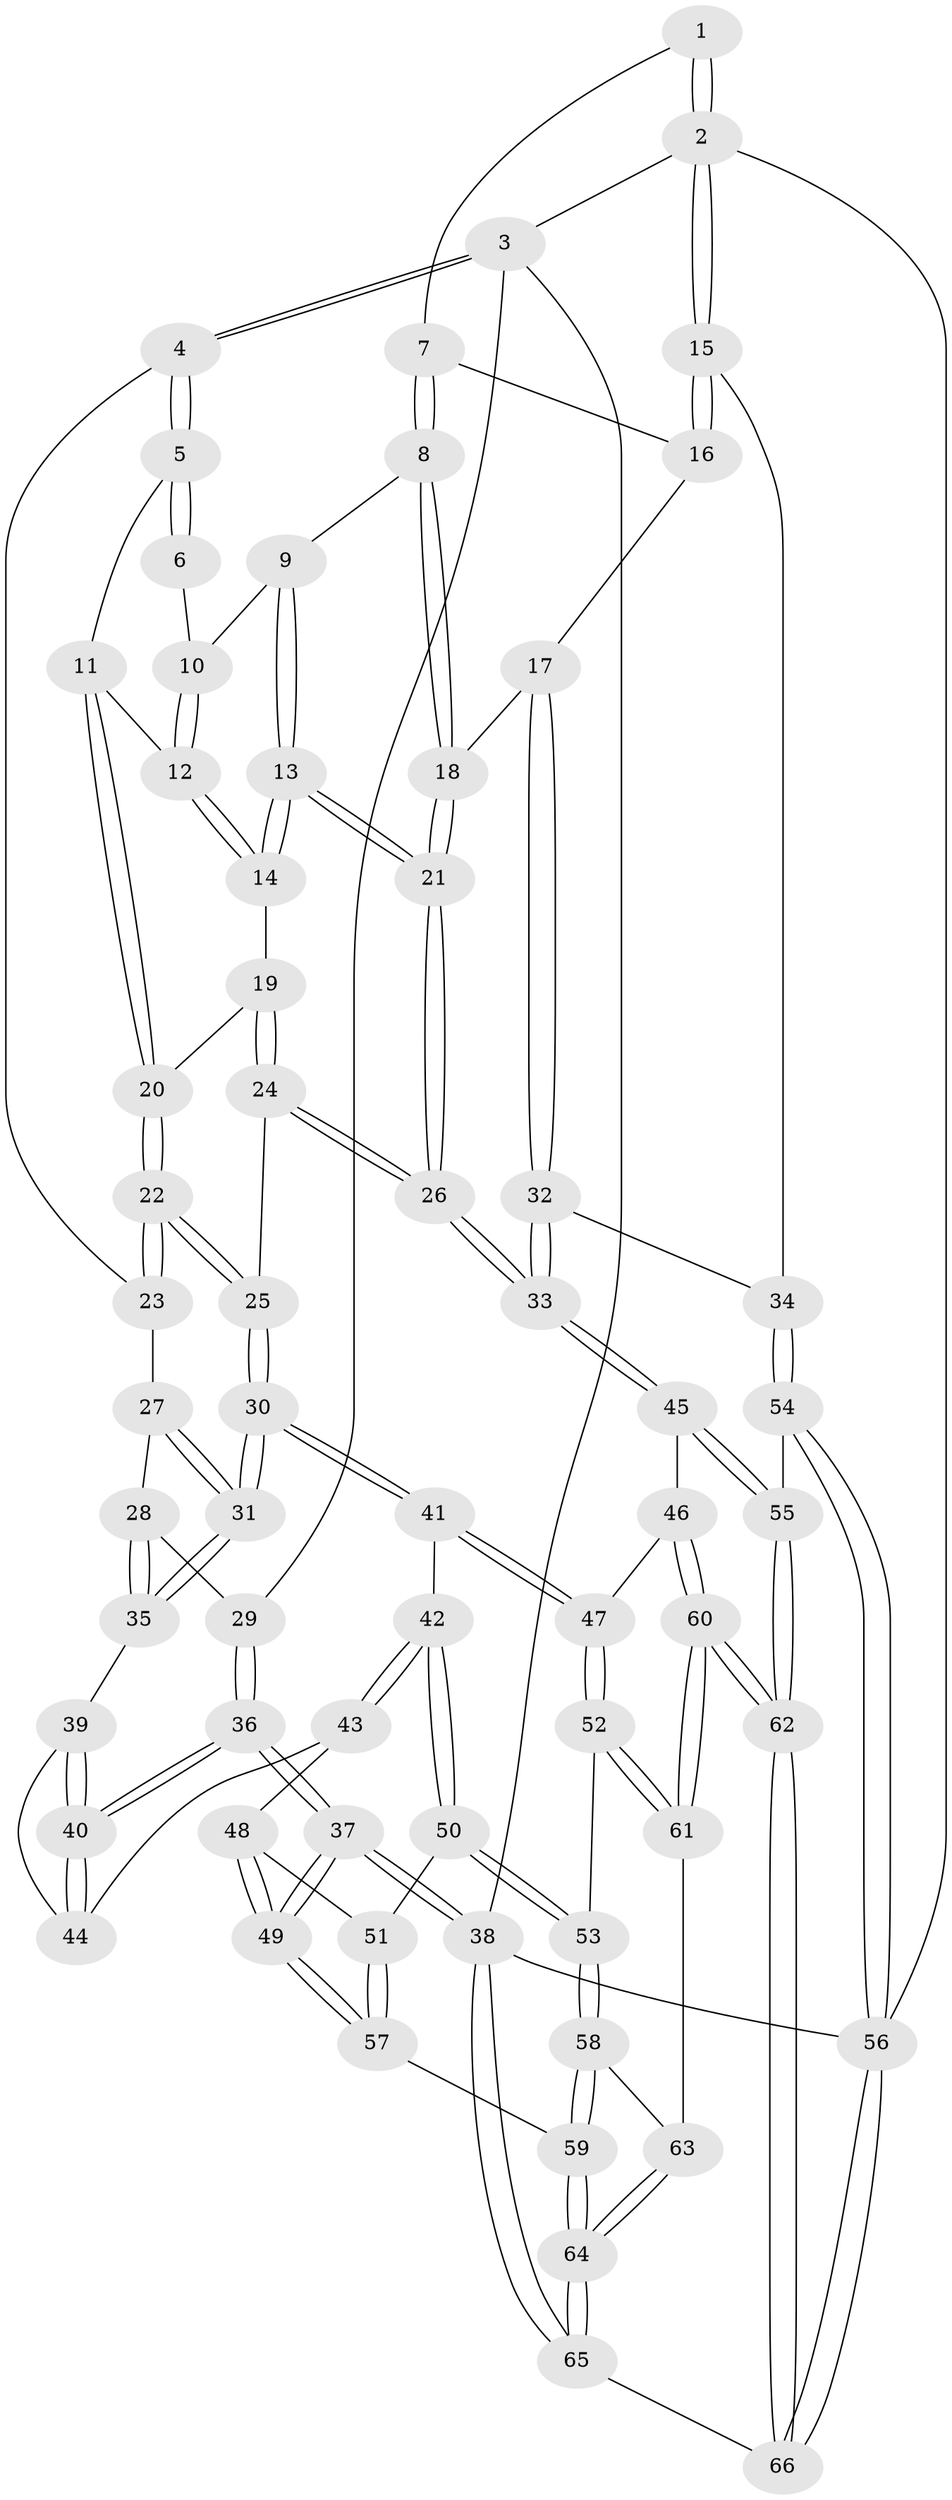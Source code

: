 // Generated by graph-tools (version 1.1) at 2025/51/03/09/25 03:51:04]
// undirected, 66 vertices, 162 edges
graph export_dot {
graph [start="1"]
  node [color=gray90,style=filled];
  1 [pos="+1+0"];
  2 [pos="+1+0"];
  3 [pos="+0+0"];
  4 [pos="+0.05991839801584771+0"];
  5 [pos="+0.1867998901595767+0"];
  6 [pos="+0.8238532271930904+0"];
  7 [pos="+0.9064147241243111+0.1278939053966987"];
  8 [pos="+0.8597474845408971+0.17946374991868408"];
  9 [pos="+0.7431689090679655+0.04194647896342471"];
  10 [pos="+0.7325420873380315+0.0043709459485108135"];
  11 [pos="+0.3287524936066839+0"];
  12 [pos="+0.6144063974145113+0.10520437750021296"];
  13 [pos="+0.7292226186883916+0.2598420494971712"];
  14 [pos="+0.6312488238118898+0.2225243363311549"];
  15 [pos="+1+0.21530483169581116"];
  16 [pos="+1+0.1880084029587266"];
  17 [pos="+0.8503708059378744+0.2890218543011421"];
  18 [pos="+0.8262205070356546+0.2753462376875244"];
  19 [pos="+0.5666598360664096+0.2493838458401473"];
  20 [pos="+0.4810488487638799+0.2228415456823474"];
  21 [pos="+0.7594119666062968+0.28525342397239756"];
  22 [pos="+0.4128193111088776+0.34043709465922"];
  23 [pos="+0.359534537690598+0.30718635207454925"];
  24 [pos="+0.5378354936611989+0.4843074563552787"];
  25 [pos="+0.4476854519768306+0.4726639565925512"];
  26 [pos="+0.6470557797334513+0.5429168571025131"];
  27 [pos="+0.30148288019357394+0.34698247147130945"];
  28 [pos="+0+0.16092851902724964"];
  29 [pos="+0+0.016673158353649138"];
  30 [pos="+0.3342984968132172+0.5245025562564306"];
  31 [pos="+0.3096219103833522+0.5126744321178374"];
  32 [pos="+0.9115778191964954+0.3429347985347864"];
  33 [pos="+0.6761500682359711+0.5919091946617014"];
  34 [pos="+1+0.4997534391755312"];
  35 [pos="+0.1647402889265105+0.4713262732909725"];
  36 [pos="+0+0.775182617687219"];
  37 [pos="+0+1"];
  38 [pos="+0+1"];
  39 [pos="+0.15698405202711865+0.48916630554102847"];
  40 [pos="+0+0.6841777128111515"];
  41 [pos="+0.33263886308202806+0.5539746914102738"];
  42 [pos="+0.25708462311030705+0.6649842703068493"];
  43 [pos="+0.14898616395884295+0.6475483207256537"];
  44 [pos="+0.13791000242367943+0.6114323134796071"];
  45 [pos="+0.712071094935021+0.6612395686801013"];
  46 [pos="+0.5907570869440435+0.723379621282224"];
  47 [pos="+0.43523177733173946+0.776241991764612"];
  48 [pos="+0.14654137251013014+0.6554484063771011"];
  49 [pos="+0+0.9345675099871853"];
  50 [pos="+0.2512572685885694+0.7216782515358606"];
  51 [pos="+0.2040574512726915+0.7460251128533691"];
  52 [pos="+0.4286093437947901+0.7845665415455145"];
  53 [pos="+0.35123516195316157+0.802698524631881"];
  54 [pos="+1+0.7788681998522348"];
  55 [pos="+0.8193466746282695+0.7234089065026169"];
  56 [pos="+1+1"];
  57 [pos="+0.085412896975976+0.8758632226481823"];
  58 [pos="+0.30173323600430313+0.8529279241365895"];
  59 [pos="+0.24341109934534816+0.8748445356922074"];
  60 [pos="+0.5094274391894092+1"];
  61 [pos="+0.4697909018747427+0.9866203066316864"];
  62 [pos="+0.5122960856812132+1"];
  63 [pos="+0.3209535757734735+0.8968833698576278"];
  64 [pos="+0.36156899254853747+1"];
  65 [pos="+0.37332289579608513+1"];
  66 [pos="+0.5022444269048466+1"];
  1 -- 2;
  1 -- 2;
  1 -- 7;
  2 -- 3;
  2 -- 15;
  2 -- 15;
  2 -- 56;
  3 -- 4;
  3 -- 4;
  3 -- 29;
  3 -- 38;
  4 -- 5;
  4 -- 5;
  4 -- 23;
  5 -- 6;
  5 -- 6;
  5 -- 11;
  6 -- 10;
  7 -- 8;
  7 -- 8;
  7 -- 16;
  8 -- 9;
  8 -- 18;
  8 -- 18;
  9 -- 10;
  9 -- 13;
  9 -- 13;
  10 -- 12;
  10 -- 12;
  11 -- 12;
  11 -- 20;
  11 -- 20;
  12 -- 14;
  12 -- 14;
  13 -- 14;
  13 -- 14;
  13 -- 21;
  13 -- 21;
  14 -- 19;
  15 -- 16;
  15 -- 16;
  15 -- 34;
  16 -- 17;
  17 -- 18;
  17 -- 32;
  17 -- 32;
  18 -- 21;
  18 -- 21;
  19 -- 20;
  19 -- 24;
  19 -- 24;
  20 -- 22;
  20 -- 22;
  21 -- 26;
  21 -- 26;
  22 -- 23;
  22 -- 23;
  22 -- 25;
  22 -- 25;
  23 -- 27;
  24 -- 25;
  24 -- 26;
  24 -- 26;
  25 -- 30;
  25 -- 30;
  26 -- 33;
  26 -- 33;
  27 -- 28;
  27 -- 31;
  27 -- 31;
  28 -- 29;
  28 -- 35;
  28 -- 35;
  29 -- 36;
  29 -- 36;
  30 -- 31;
  30 -- 31;
  30 -- 41;
  30 -- 41;
  31 -- 35;
  31 -- 35;
  32 -- 33;
  32 -- 33;
  32 -- 34;
  33 -- 45;
  33 -- 45;
  34 -- 54;
  34 -- 54;
  35 -- 39;
  36 -- 37;
  36 -- 37;
  36 -- 40;
  36 -- 40;
  37 -- 38;
  37 -- 38;
  37 -- 49;
  37 -- 49;
  38 -- 65;
  38 -- 65;
  38 -- 56;
  39 -- 40;
  39 -- 40;
  39 -- 44;
  40 -- 44;
  40 -- 44;
  41 -- 42;
  41 -- 47;
  41 -- 47;
  42 -- 43;
  42 -- 43;
  42 -- 50;
  42 -- 50;
  43 -- 44;
  43 -- 48;
  45 -- 46;
  45 -- 55;
  45 -- 55;
  46 -- 47;
  46 -- 60;
  46 -- 60;
  47 -- 52;
  47 -- 52;
  48 -- 49;
  48 -- 49;
  48 -- 51;
  49 -- 57;
  49 -- 57;
  50 -- 51;
  50 -- 53;
  50 -- 53;
  51 -- 57;
  51 -- 57;
  52 -- 53;
  52 -- 61;
  52 -- 61;
  53 -- 58;
  53 -- 58;
  54 -- 55;
  54 -- 56;
  54 -- 56;
  55 -- 62;
  55 -- 62;
  56 -- 66;
  56 -- 66;
  57 -- 59;
  58 -- 59;
  58 -- 59;
  58 -- 63;
  59 -- 64;
  59 -- 64;
  60 -- 61;
  60 -- 61;
  60 -- 62;
  60 -- 62;
  61 -- 63;
  62 -- 66;
  62 -- 66;
  63 -- 64;
  63 -- 64;
  64 -- 65;
  64 -- 65;
  65 -- 66;
}
